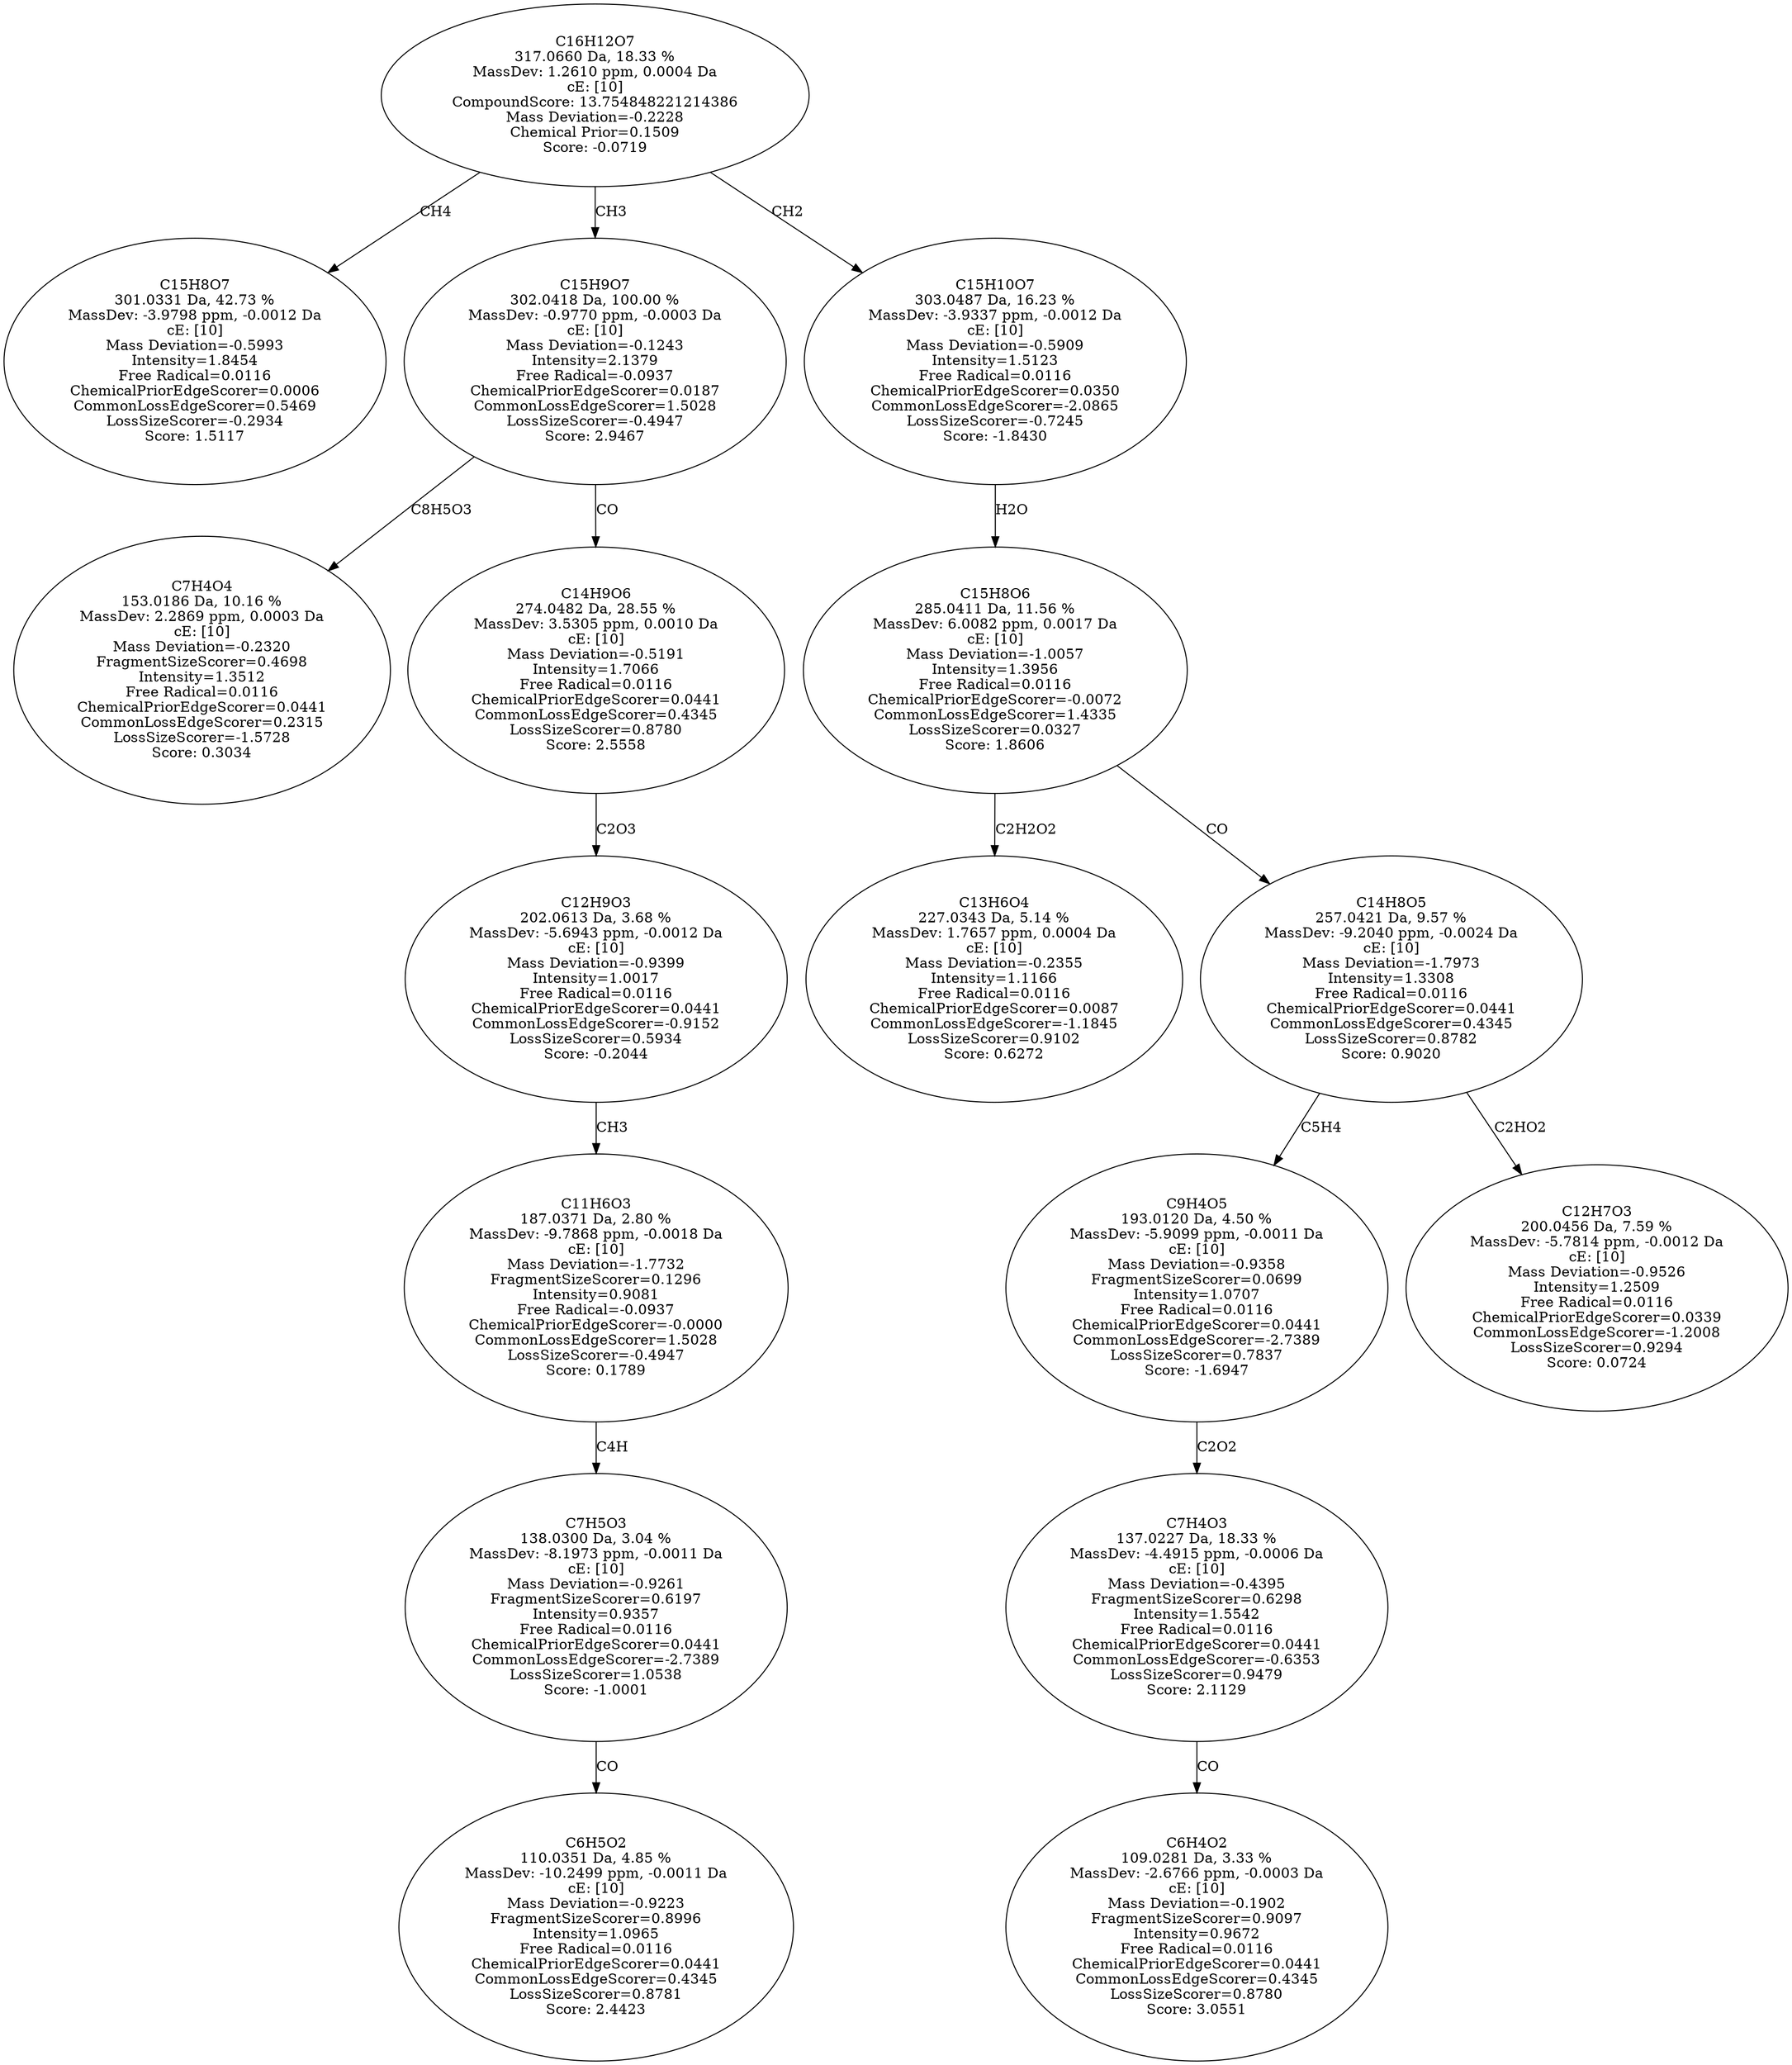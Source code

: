 strict digraph {
v1 [label="C15H8O7\n301.0331 Da, 42.73 %\nMassDev: -3.9798 ppm, -0.0012 Da\ncE: [10]\nMass Deviation=-0.5993\nIntensity=1.8454\nFree Radical=0.0116\nChemicalPriorEdgeScorer=0.0006\nCommonLossEdgeScorer=0.5469\nLossSizeScorer=-0.2934\nScore: 1.5117"];
v2 [label="C7H4O4\n153.0186 Da, 10.16 %\nMassDev: 2.2869 ppm, 0.0003 Da\ncE: [10]\nMass Deviation=-0.2320\nFragmentSizeScorer=0.4698\nIntensity=1.3512\nFree Radical=0.0116\nChemicalPriorEdgeScorer=0.0441\nCommonLossEdgeScorer=0.2315\nLossSizeScorer=-1.5728\nScore: 0.3034"];
v3 [label="C6H5O2\n110.0351 Da, 4.85 %\nMassDev: -10.2499 ppm, -0.0011 Da\ncE: [10]\nMass Deviation=-0.9223\nFragmentSizeScorer=0.8996\nIntensity=1.0965\nFree Radical=0.0116\nChemicalPriorEdgeScorer=0.0441\nCommonLossEdgeScorer=0.4345\nLossSizeScorer=0.8781\nScore: 2.4423"];
v4 [label="C7H5O3\n138.0300 Da, 3.04 %\nMassDev: -8.1973 ppm, -0.0011 Da\ncE: [10]\nMass Deviation=-0.9261\nFragmentSizeScorer=0.6197\nIntensity=0.9357\nFree Radical=0.0116\nChemicalPriorEdgeScorer=0.0441\nCommonLossEdgeScorer=-2.7389\nLossSizeScorer=1.0538\nScore: -1.0001"];
v5 [label="C11H6O3\n187.0371 Da, 2.80 %\nMassDev: -9.7868 ppm, -0.0018 Da\ncE: [10]\nMass Deviation=-1.7732\nFragmentSizeScorer=0.1296\nIntensity=0.9081\nFree Radical=-0.0937\nChemicalPriorEdgeScorer=-0.0000\nCommonLossEdgeScorer=1.5028\nLossSizeScorer=-0.4947\nScore: 0.1789"];
v6 [label="C12H9O3\n202.0613 Da, 3.68 %\nMassDev: -5.6943 ppm, -0.0012 Da\ncE: [10]\nMass Deviation=-0.9399\nIntensity=1.0017\nFree Radical=0.0116\nChemicalPriorEdgeScorer=0.0441\nCommonLossEdgeScorer=-0.9152\nLossSizeScorer=0.5934\nScore: -0.2044"];
v7 [label="C14H9O6\n274.0482 Da, 28.55 %\nMassDev: 3.5305 ppm, 0.0010 Da\ncE: [10]\nMass Deviation=-0.5191\nIntensity=1.7066\nFree Radical=0.0116\nChemicalPriorEdgeScorer=0.0441\nCommonLossEdgeScorer=0.4345\nLossSizeScorer=0.8780\nScore: 2.5558"];
v8 [label="C15H9O7\n302.0418 Da, 100.00 %\nMassDev: -0.9770 ppm, -0.0003 Da\ncE: [10]\nMass Deviation=-0.1243\nIntensity=2.1379\nFree Radical=-0.0937\nChemicalPriorEdgeScorer=0.0187\nCommonLossEdgeScorer=1.5028\nLossSizeScorer=-0.4947\nScore: 2.9467"];
v9 [label="C13H6O4\n227.0343 Da, 5.14 %\nMassDev: 1.7657 ppm, 0.0004 Da\ncE: [10]\nMass Deviation=-0.2355\nIntensity=1.1166\nFree Radical=0.0116\nChemicalPriorEdgeScorer=0.0087\nCommonLossEdgeScorer=-1.1845\nLossSizeScorer=0.9102\nScore: 0.6272"];
v10 [label="C6H4O2\n109.0281 Da, 3.33 %\nMassDev: -2.6766 ppm, -0.0003 Da\ncE: [10]\nMass Deviation=-0.1902\nFragmentSizeScorer=0.9097\nIntensity=0.9672\nFree Radical=0.0116\nChemicalPriorEdgeScorer=0.0441\nCommonLossEdgeScorer=0.4345\nLossSizeScorer=0.8780\nScore: 3.0551"];
v11 [label="C7H4O3\n137.0227 Da, 18.33 %\nMassDev: -4.4915 ppm, -0.0006 Da\ncE: [10]\nMass Deviation=-0.4395\nFragmentSizeScorer=0.6298\nIntensity=1.5542\nFree Radical=0.0116\nChemicalPriorEdgeScorer=0.0441\nCommonLossEdgeScorer=-0.6353\nLossSizeScorer=0.9479\nScore: 2.1129"];
v12 [label="C9H4O5\n193.0120 Da, 4.50 %\nMassDev: -5.9099 ppm, -0.0011 Da\ncE: [10]\nMass Deviation=-0.9358\nFragmentSizeScorer=0.0699\nIntensity=1.0707\nFree Radical=0.0116\nChemicalPriorEdgeScorer=0.0441\nCommonLossEdgeScorer=-2.7389\nLossSizeScorer=0.7837\nScore: -1.6947"];
v13 [label="C12H7O3\n200.0456 Da, 7.59 %\nMassDev: -5.7814 ppm, -0.0012 Da\ncE: [10]\nMass Deviation=-0.9526\nIntensity=1.2509\nFree Radical=0.0116\nChemicalPriorEdgeScorer=0.0339\nCommonLossEdgeScorer=-1.2008\nLossSizeScorer=0.9294\nScore: 0.0724"];
v14 [label="C14H8O5\n257.0421 Da, 9.57 %\nMassDev: -9.2040 ppm, -0.0024 Da\ncE: [10]\nMass Deviation=-1.7973\nIntensity=1.3308\nFree Radical=0.0116\nChemicalPriorEdgeScorer=0.0441\nCommonLossEdgeScorer=0.4345\nLossSizeScorer=0.8782\nScore: 0.9020"];
v15 [label="C15H8O6\n285.0411 Da, 11.56 %\nMassDev: 6.0082 ppm, 0.0017 Da\ncE: [10]\nMass Deviation=-1.0057\nIntensity=1.3956\nFree Radical=0.0116\nChemicalPriorEdgeScorer=-0.0072\nCommonLossEdgeScorer=1.4335\nLossSizeScorer=0.0327\nScore: 1.8606"];
v16 [label="C15H10O7\n303.0487 Da, 16.23 %\nMassDev: -3.9337 ppm, -0.0012 Da\ncE: [10]\nMass Deviation=-0.5909\nIntensity=1.5123\nFree Radical=0.0116\nChemicalPriorEdgeScorer=0.0350\nCommonLossEdgeScorer=-2.0865\nLossSizeScorer=-0.7245\nScore: -1.8430"];
v17 [label="C16H12O7\n317.0660 Da, 18.33 %\nMassDev: 1.2610 ppm, 0.0004 Da\ncE: [10]\nCompoundScore: 13.754848221214386\nMass Deviation=-0.2228\nChemical Prior=0.1509\nScore: -0.0719"];
v17 -> v1 [label="CH4"];
v8 -> v2 [label="C8H5O3"];
v4 -> v3 [label="CO"];
v5 -> v4 [label="C4H"];
v6 -> v5 [label="CH3"];
v7 -> v6 [label="C2O3"];
v8 -> v7 [label="CO"];
v17 -> v8 [label="CH3"];
v15 -> v9 [label="C2H2O2"];
v11 -> v10 [label="CO"];
v12 -> v11 [label="C2O2"];
v14 -> v12 [label="C5H4"];
v14 -> v13 [label="C2HO2"];
v15 -> v14 [label="CO"];
v16 -> v15 [label="H2O"];
v17 -> v16 [label="CH2"];
}